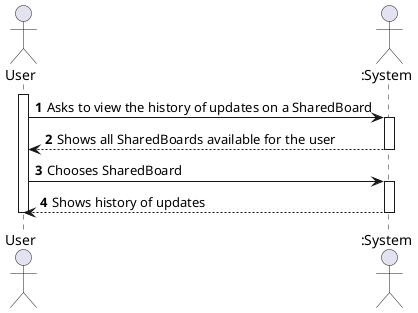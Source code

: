 @startuml

autonumber
actor "User" as MNG
actor ":System" as SYS

activate MNG
MNG -> SYS : Asks to view the history of updates on a SharedBoard
activate SYS
SYS --> MNG : Shows all SharedBoards available for the user
deactivate SYS
MNG -> SYS : Chooses SharedBoard
activate SYS
SYS --> MNG : Shows history of updates
deactivate SYS
deactivate MNG

@enduml